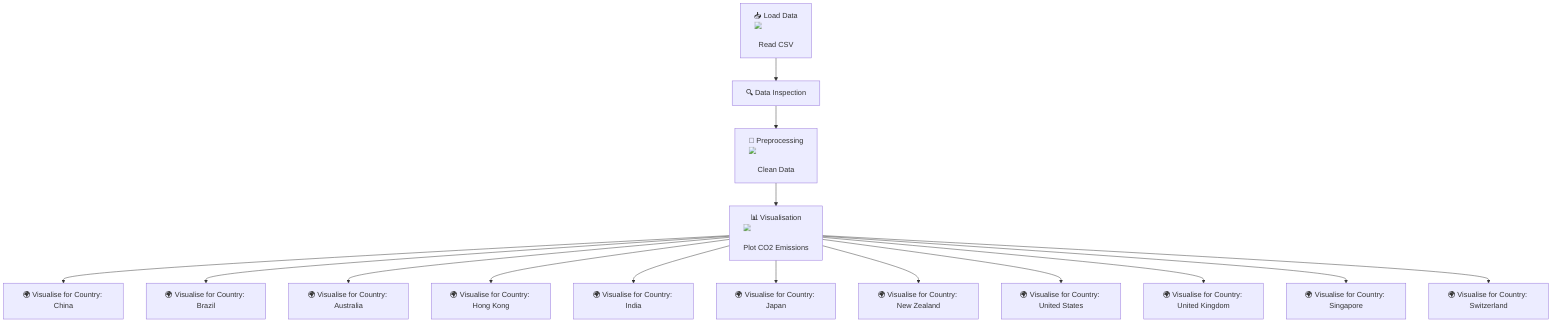 flowchart TD
    A["📥 Load Data <img src='file.svg'/> <br/> Read CSV"] --> B["🔍 Data Inspection"]
    B --> C["🔧 Preprocessing <img src='column_split.svg'/> <br/> Clean Data"]
    C --> D["📊 Visualisation <img src='lineplot_template.svg'/> <br/> Plot CO2 Emissions"]
    D --> E["🌍 Visualise for Country: China"]
    D --> F["🌍 Visualise for Country: Brazil"]
    D --> G["🌍 Visualise for Country: Australia"]
    D --> H["🌍 Visualise for Country: Hong Kong"]
    D --> I["🌍 Visualise for Country: India"]
    D --> J["🌍 Visualise for Country: Japan"]
    D --> K["🌍 Visualise for Country: New Zealand"]
    D --> L["🌍 Visualise for Country: United States"]
    D --> M["🌍 Visualise for Country: United Kingdom"]
    D --> N["🌍 Visualise for Country: Singapore"]
    D --> O["🌍 Visualise for Country: Switzerland"]